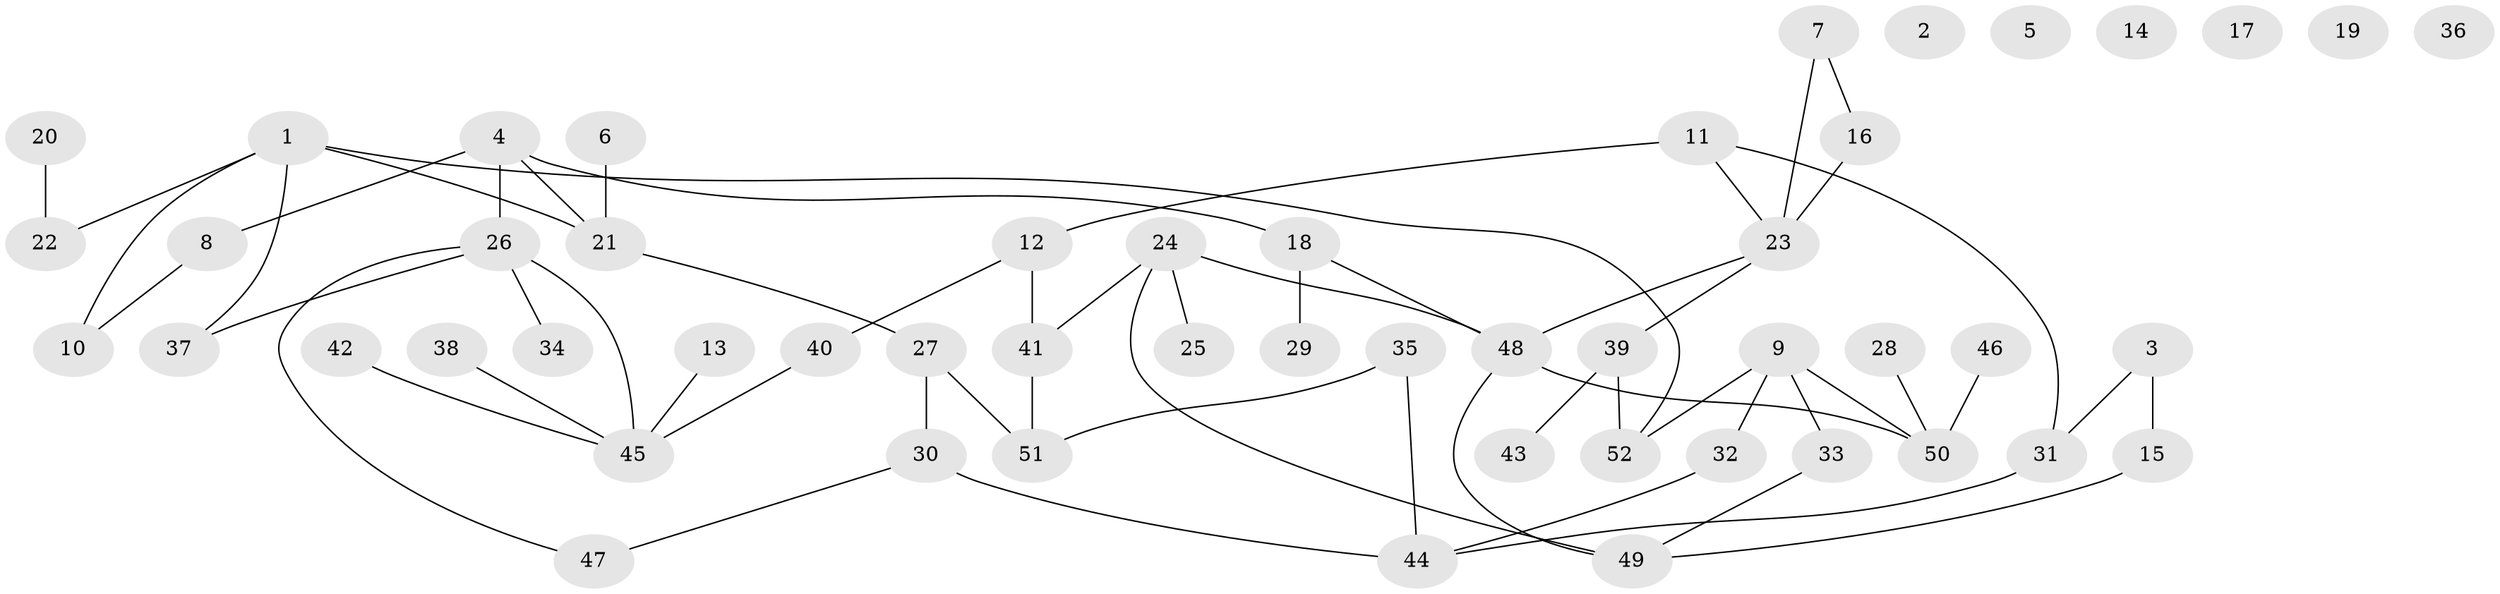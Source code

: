 // coarse degree distribution, {4: 0.22727272727272727, 0: 0.2727272727272727, 2: 0.09090909090909091, 5: 0.09090909090909091, 8: 0.045454545454545456, 1: 0.22727272727272727, 3: 0.045454545454545456}
// Generated by graph-tools (version 1.1) at 2025/16/03/04/25 18:16:37]
// undirected, 52 vertices, 60 edges
graph export_dot {
graph [start="1"]
  node [color=gray90,style=filled];
  1;
  2;
  3;
  4;
  5;
  6;
  7;
  8;
  9;
  10;
  11;
  12;
  13;
  14;
  15;
  16;
  17;
  18;
  19;
  20;
  21;
  22;
  23;
  24;
  25;
  26;
  27;
  28;
  29;
  30;
  31;
  32;
  33;
  34;
  35;
  36;
  37;
  38;
  39;
  40;
  41;
  42;
  43;
  44;
  45;
  46;
  47;
  48;
  49;
  50;
  51;
  52;
  1 -- 10;
  1 -- 21;
  1 -- 22;
  1 -- 37;
  1 -- 52;
  3 -- 15;
  3 -- 31;
  4 -- 8;
  4 -- 18;
  4 -- 21;
  4 -- 26;
  6 -- 21;
  7 -- 16;
  7 -- 23;
  8 -- 10;
  9 -- 32;
  9 -- 33;
  9 -- 50;
  9 -- 52;
  11 -- 12;
  11 -- 23;
  11 -- 31;
  12 -- 40;
  12 -- 41;
  13 -- 45;
  15 -- 49;
  16 -- 23;
  18 -- 29;
  18 -- 48;
  20 -- 22;
  21 -- 27;
  23 -- 39;
  23 -- 48;
  24 -- 25;
  24 -- 41;
  24 -- 48;
  24 -- 49;
  26 -- 34;
  26 -- 37;
  26 -- 45;
  26 -- 47;
  27 -- 30;
  27 -- 51;
  28 -- 50;
  30 -- 44;
  30 -- 47;
  31 -- 44;
  32 -- 44;
  33 -- 49;
  35 -- 44;
  35 -- 51;
  38 -- 45;
  39 -- 43;
  39 -- 52;
  40 -- 45;
  41 -- 51;
  42 -- 45;
  46 -- 50;
  48 -- 49;
  48 -- 50;
}
